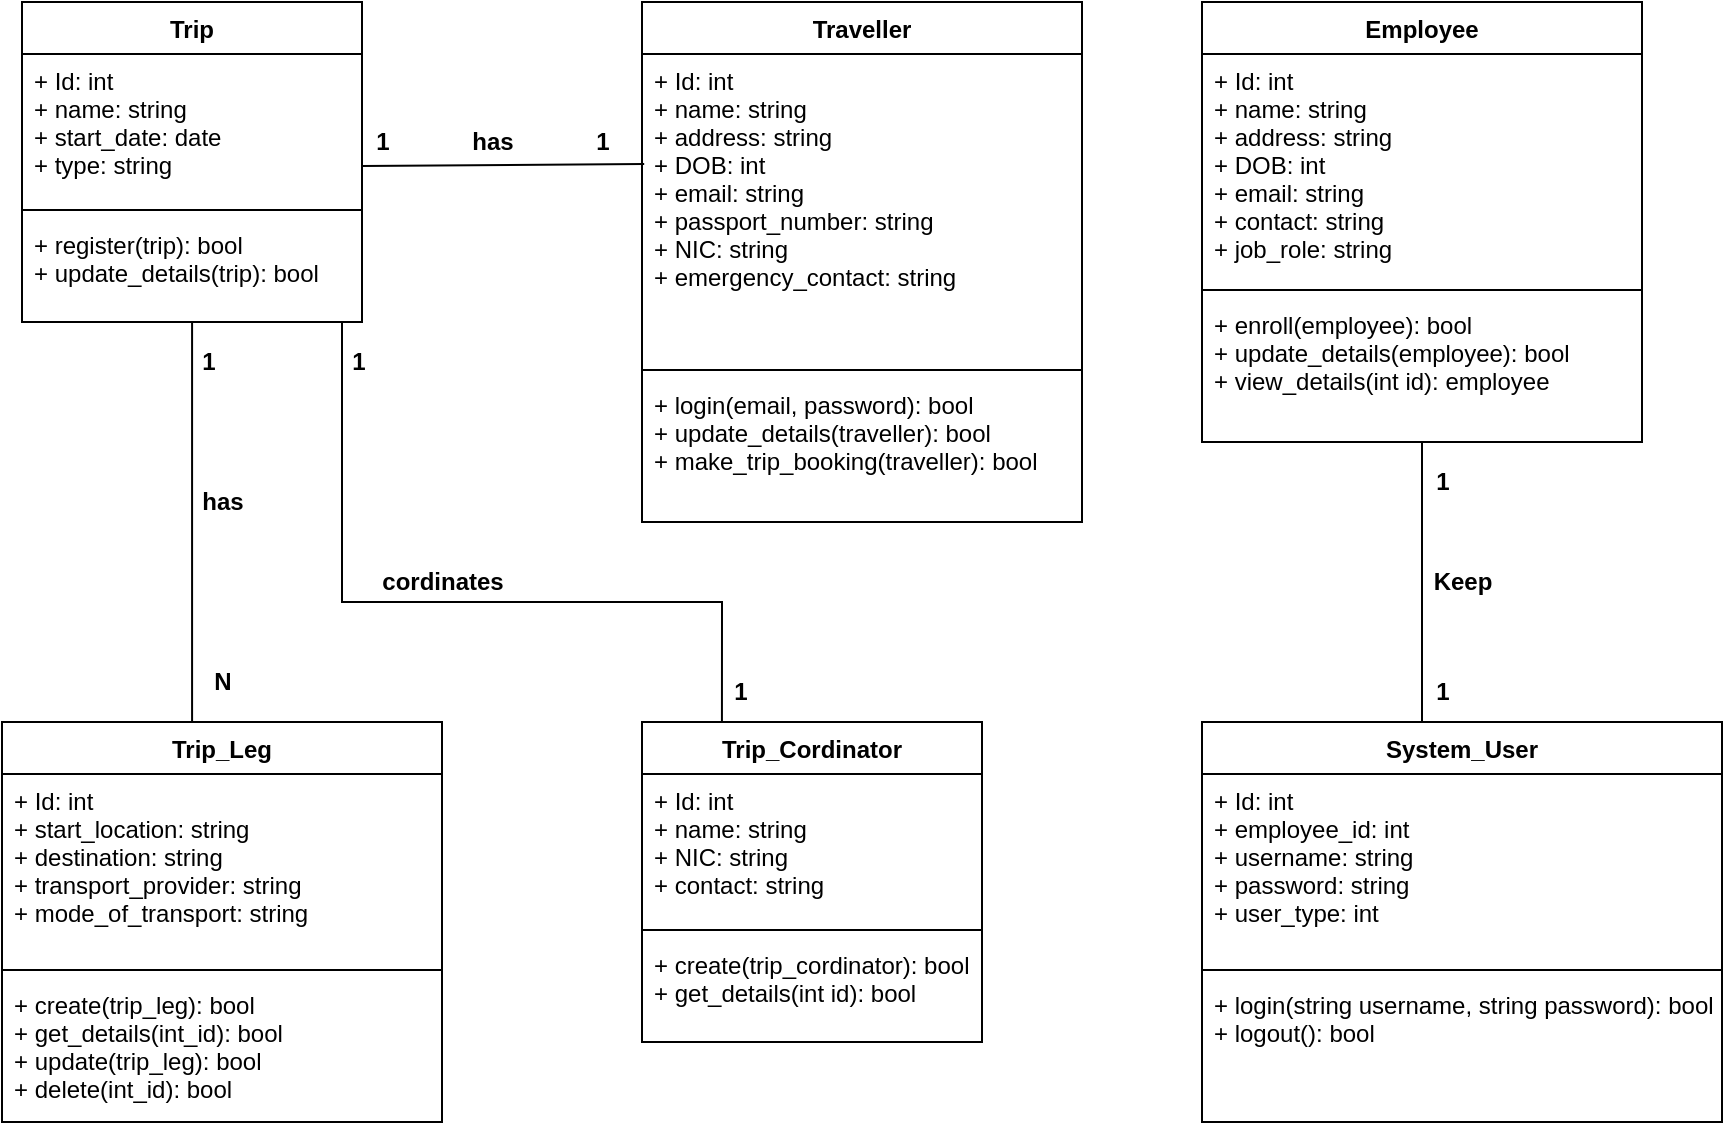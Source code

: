 <mxfile version="18.1.3" type="device"><diagram id="C5RBs43oDa-KdzZeNtuy" name="Page-1"><mxGraphModel dx="1108" dy="482" grid="1" gridSize="10" guides="1" tooltips="1" connect="1" arrows="1" fold="1" page="1" pageScale="1" pageWidth="827" pageHeight="1169" math="0" shadow="0"><root><mxCell id="WIyWlLk6GJQsqaUBKTNV-0"/><mxCell id="WIyWlLk6GJQsqaUBKTNV-1" parent="WIyWlLk6GJQsqaUBKTNV-0"/><mxCell id="Ee_OAtwkI5qElER5BtPY-29" style="edgeStyle=orthogonalEdgeStyle;rounded=0;orthogonalLoop=1;jettySize=auto;html=1;entryX=0.432;entryY=0.05;entryDx=0;entryDy=0;entryPerimeter=0;" edge="1" parent="WIyWlLk6GJQsqaUBKTNV-1" source="Ee_OAtwkI5qElER5BtPY-0" target="Ee_OAtwkI5qElER5BtPY-8"><mxGeometry relative="1" as="geometry"/></mxCell><mxCell id="Ee_OAtwkI5qElER5BtPY-33" style="edgeStyle=orthogonalEdgeStyle;rounded=0;orthogonalLoop=1;jettySize=auto;html=1;entryX=0.235;entryY=0.125;entryDx=0;entryDy=0;entryPerimeter=0;" edge="1" parent="WIyWlLk6GJQsqaUBKTNV-1" source="Ee_OAtwkI5qElER5BtPY-0" target="Ee_OAtwkI5qElER5BtPY-24"><mxGeometry relative="1" as="geometry"><Array as="points"><mxPoint x="350" y="390"/><mxPoint x="540" y="390"/></Array></mxGeometry></mxCell><mxCell id="Ee_OAtwkI5qElER5BtPY-0" value="Trip" style="swimlane;fontStyle=1;align=center;verticalAlign=top;childLayout=stackLayout;horizontal=1;startSize=26;horizontalStack=0;resizeParent=1;resizeParentMax=0;resizeLast=0;collapsible=1;marginBottom=0;" vertex="1" parent="WIyWlLk6GJQsqaUBKTNV-1"><mxGeometry x="190" y="90" width="170" height="160" as="geometry"/></mxCell><mxCell id="Ee_OAtwkI5qElER5BtPY-1" value="+ Id: int&#10;+ name: string&#10;+ start_date: date&#10;+ type: string" style="text;strokeColor=none;fillColor=none;align=left;verticalAlign=top;spacingLeft=4;spacingRight=4;overflow=hidden;rotatable=0;points=[[0,0.5],[1,0.5]];portConstraint=eastwest;" vertex="1" parent="Ee_OAtwkI5qElER5BtPY-0"><mxGeometry y="26" width="170" height="74" as="geometry"/></mxCell><mxCell id="Ee_OAtwkI5qElER5BtPY-2" value="" style="line;strokeWidth=1;fillColor=none;align=left;verticalAlign=middle;spacingTop=-1;spacingLeft=3;spacingRight=3;rotatable=0;labelPosition=right;points=[];portConstraint=eastwest;" vertex="1" parent="Ee_OAtwkI5qElER5BtPY-0"><mxGeometry y="100" width="170" height="8" as="geometry"/></mxCell><mxCell id="Ee_OAtwkI5qElER5BtPY-3" value="+ register(trip): bool&#10;+ update_details(trip): bool" style="text;strokeColor=none;fillColor=none;align=left;verticalAlign=top;spacingLeft=4;spacingRight=4;overflow=hidden;rotatable=0;points=[[0,0.5],[1,0.5]];portConstraint=eastwest;" vertex="1" parent="Ee_OAtwkI5qElER5BtPY-0"><mxGeometry y="108" width="170" height="52" as="geometry"/></mxCell><mxCell id="Ee_OAtwkI5qElER5BtPY-8" value="Trip_Leg" style="swimlane;fontStyle=1;align=center;verticalAlign=top;childLayout=stackLayout;horizontal=1;startSize=26;horizontalStack=0;resizeParent=1;resizeParentMax=0;resizeLast=0;collapsible=1;marginBottom=0;" vertex="1" parent="WIyWlLk6GJQsqaUBKTNV-1"><mxGeometry x="180" y="450" width="220" height="200" as="geometry"/></mxCell><mxCell id="Ee_OAtwkI5qElER5BtPY-9" value="+ Id: int&#10;+ start_location: string&#10;+ destination: string&#10;+ transport_provider: string&#10;+ mode_of_transport: string&#10;" style="text;strokeColor=none;fillColor=none;align=left;verticalAlign=top;spacingLeft=4;spacingRight=4;overflow=hidden;rotatable=0;points=[[0,0.5],[1,0.5]];portConstraint=eastwest;" vertex="1" parent="Ee_OAtwkI5qElER5BtPY-8"><mxGeometry y="26" width="220" height="94" as="geometry"/></mxCell><mxCell id="Ee_OAtwkI5qElER5BtPY-10" value="" style="line;strokeWidth=1;fillColor=none;align=left;verticalAlign=middle;spacingTop=-1;spacingLeft=3;spacingRight=3;rotatable=0;labelPosition=right;points=[];portConstraint=eastwest;" vertex="1" parent="Ee_OAtwkI5qElER5BtPY-8"><mxGeometry y="120" width="220" height="8" as="geometry"/></mxCell><mxCell id="Ee_OAtwkI5qElER5BtPY-11" value="+ create(trip_leg): bool&#10;+ get_details(int_id): bool&#10;+ update(trip_leg): bool&#10;+ delete(int_id): bool" style="text;strokeColor=none;fillColor=none;align=left;verticalAlign=top;spacingLeft=4;spacingRight=4;overflow=hidden;rotatable=0;points=[[0,0.5],[1,0.5]];portConstraint=eastwest;" vertex="1" parent="Ee_OAtwkI5qElER5BtPY-8"><mxGeometry y="128" width="220" height="72" as="geometry"/></mxCell><mxCell id="Ee_OAtwkI5qElER5BtPY-16" value="Employee" style="swimlane;fontStyle=1;align=center;verticalAlign=top;childLayout=stackLayout;horizontal=1;startSize=26;horizontalStack=0;resizeParent=1;resizeParentMax=0;resizeLast=0;collapsible=1;marginBottom=0;" vertex="1" parent="WIyWlLk6GJQsqaUBKTNV-1"><mxGeometry x="780" y="90" width="220" height="220" as="geometry"/></mxCell><mxCell id="Ee_OAtwkI5qElER5BtPY-17" value="+ Id: int&#10;+ name: string&#10;+ address: string&#10;+ DOB: int&#10;+ email: string&#10;+ contact: string&#10;+ job_role: string&#10;" style="text;strokeColor=none;fillColor=none;align=left;verticalAlign=top;spacingLeft=4;spacingRight=4;overflow=hidden;rotatable=0;points=[[0,0.5],[1,0.5]];portConstraint=eastwest;" vertex="1" parent="Ee_OAtwkI5qElER5BtPY-16"><mxGeometry y="26" width="220" height="114" as="geometry"/></mxCell><mxCell id="Ee_OAtwkI5qElER5BtPY-18" value="" style="line;strokeWidth=1;fillColor=none;align=left;verticalAlign=middle;spacingTop=-1;spacingLeft=3;spacingRight=3;rotatable=0;labelPosition=right;points=[];portConstraint=eastwest;" vertex="1" parent="Ee_OAtwkI5qElER5BtPY-16"><mxGeometry y="140" width="220" height="8" as="geometry"/></mxCell><mxCell id="Ee_OAtwkI5qElER5BtPY-19" value="+ enroll(employee): bool&#10;+ update_details(employee): bool&#10;+ view_details(int id): employee" style="text;strokeColor=none;fillColor=none;align=left;verticalAlign=top;spacingLeft=4;spacingRight=4;overflow=hidden;rotatable=0;points=[[0,0.5],[1,0.5]];portConstraint=eastwest;" vertex="1" parent="Ee_OAtwkI5qElER5BtPY-16"><mxGeometry y="148" width="220" height="72" as="geometry"/></mxCell><mxCell id="Ee_OAtwkI5qElER5BtPY-4" value="Traveller" style="swimlane;fontStyle=1;align=center;verticalAlign=top;childLayout=stackLayout;horizontal=1;startSize=26;horizontalStack=0;resizeParent=1;resizeParentMax=0;resizeLast=0;collapsible=1;marginBottom=0;" vertex="1" parent="WIyWlLk6GJQsqaUBKTNV-1"><mxGeometry x="500" y="90" width="220" height="260" as="geometry"/></mxCell><mxCell id="Ee_OAtwkI5qElER5BtPY-5" value="+ Id: int&#10;+ name: string&#10;+ address: string&#10;+ DOB: int&#10;+ email: string&#10;+ passport_number: string&#10;+ NIC: string&#10;+ emergency_contact: string" style="text;strokeColor=none;fillColor=none;align=left;verticalAlign=top;spacingLeft=4;spacingRight=4;overflow=hidden;rotatable=0;points=[[0,0.5],[1,0.5]];portConstraint=eastwest;" vertex="1" parent="Ee_OAtwkI5qElER5BtPY-4"><mxGeometry y="26" width="220" height="154" as="geometry"/></mxCell><mxCell id="Ee_OAtwkI5qElER5BtPY-6" value="" style="line;strokeWidth=1;fillColor=none;align=left;verticalAlign=middle;spacingTop=-1;spacingLeft=3;spacingRight=3;rotatable=0;labelPosition=right;points=[];portConstraint=eastwest;" vertex="1" parent="Ee_OAtwkI5qElER5BtPY-4"><mxGeometry y="180" width="220" height="8" as="geometry"/></mxCell><mxCell id="Ee_OAtwkI5qElER5BtPY-7" value="+ login(email, password): bool&#10;+ update_details(traveller): bool&#10;+ make_trip_booking(traveller): bool" style="text;strokeColor=none;fillColor=none;align=left;verticalAlign=top;spacingLeft=4;spacingRight=4;overflow=hidden;rotatable=0;points=[[0,0.5],[1,0.5]];portConstraint=eastwest;" vertex="1" parent="Ee_OAtwkI5qElER5BtPY-4"><mxGeometry y="188" width="220" height="72" as="geometry"/></mxCell><mxCell id="Ee_OAtwkI5qElER5BtPY-24" value="Trip_Cordinator" style="swimlane;fontStyle=1;align=center;verticalAlign=top;childLayout=stackLayout;horizontal=1;startSize=26;horizontalStack=0;resizeParent=1;resizeParentMax=0;resizeLast=0;collapsible=1;marginBottom=0;" vertex="1" parent="WIyWlLk6GJQsqaUBKTNV-1"><mxGeometry x="500" y="450" width="170" height="160" as="geometry"/></mxCell><mxCell id="Ee_OAtwkI5qElER5BtPY-25" value="+ Id: int&#10;+ name: string&#10;+ NIC: string&#10;+ contact: string" style="text;strokeColor=none;fillColor=none;align=left;verticalAlign=top;spacingLeft=4;spacingRight=4;overflow=hidden;rotatable=0;points=[[0,0.5],[1,0.5]];portConstraint=eastwest;" vertex="1" parent="Ee_OAtwkI5qElER5BtPY-24"><mxGeometry y="26" width="170" height="74" as="geometry"/></mxCell><mxCell id="Ee_OAtwkI5qElER5BtPY-26" value="" style="line;strokeWidth=1;fillColor=none;align=left;verticalAlign=middle;spacingTop=-1;spacingLeft=3;spacingRight=3;rotatable=0;labelPosition=right;points=[];portConstraint=eastwest;" vertex="1" parent="Ee_OAtwkI5qElER5BtPY-24"><mxGeometry y="100" width="170" height="8" as="geometry"/></mxCell><mxCell id="Ee_OAtwkI5qElER5BtPY-27" value="+ create(trip_cordinator): bool&#10;+ get_details(int id): bool" style="text;strokeColor=none;fillColor=none;align=left;verticalAlign=top;spacingLeft=4;spacingRight=4;overflow=hidden;rotatable=0;points=[[0,0.5],[1,0.5]];portConstraint=eastwest;" vertex="1" parent="Ee_OAtwkI5qElER5BtPY-24"><mxGeometry y="108" width="170" height="52" as="geometry"/></mxCell><mxCell id="Ee_OAtwkI5qElER5BtPY-30" value="1" style="text;html=1;align=center;verticalAlign=middle;resizable=0;points=[];autosize=1;strokeColor=none;fillColor=none;fontStyle=1" vertex="1" parent="WIyWlLk6GJQsqaUBKTNV-1"><mxGeometry x="273" y="260" width="20" height="20" as="geometry"/></mxCell><mxCell id="Ee_OAtwkI5qElER5BtPY-31" value="has" style="text;html=1;align=center;verticalAlign=middle;resizable=0;points=[];autosize=1;strokeColor=none;fillColor=none;fontStyle=1" vertex="1" parent="WIyWlLk6GJQsqaUBKTNV-1"><mxGeometry x="270" y="330" width="40" height="20" as="geometry"/></mxCell><mxCell id="Ee_OAtwkI5qElER5BtPY-32" value="N" style="text;html=1;align=center;verticalAlign=middle;resizable=0;points=[];autosize=1;strokeColor=none;fillColor=none;fontStyle=1" vertex="1" parent="WIyWlLk6GJQsqaUBKTNV-1"><mxGeometry x="280" y="420" width="20" height="20" as="geometry"/></mxCell><mxCell id="Ee_OAtwkI5qElER5BtPY-34" value="1" style="text;html=1;align=center;verticalAlign=middle;resizable=0;points=[];autosize=1;strokeColor=none;fillColor=none;fontStyle=1" vertex="1" parent="WIyWlLk6GJQsqaUBKTNV-1"><mxGeometry x="348" y="260" width="20" height="20" as="geometry"/></mxCell><mxCell id="Ee_OAtwkI5qElER5BtPY-35" value="1" style="text;html=1;align=center;verticalAlign=middle;resizable=0;points=[];autosize=1;strokeColor=none;fillColor=none;fontStyle=1" vertex="1" parent="WIyWlLk6GJQsqaUBKTNV-1"><mxGeometry x="539" y="425" width="20" height="20" as="geometry"/></mxCell><mxCell id="Ee_OAtwkI5qElER5BtPY-36" value="cordinates" style="text;html=1;align=center;verticalAlign=middle;resizable=0;points=[];autosize=1;strokeColor=none;fillColor=none;fontStyle=1" vertex="1" parent="WIyWlLk6GJQsqaUBKTNV-1"><mxGeometry x="360" y="370" width="80" height="20" as="geometry"/></mxCell><mxCell id="Ee_OAtwkI5qElER5BtPY-40" value="1" style="text;html=1;align=center;verticalAlign=middle;resizable=0;points=[];autosize=1;strokeColor=none;fillColor=none;fontStyle=1" vertex="1" parent="WIyWlLk6GJQsqaUBKTNV-1"><mxGeometry x="470" y="150" width="20" height="20" as="geometry"/></mxCell><mxCell id="Ee_OAtwkI5qElER5BtPY-39" value="1" style="text;html=1;align=center;verticalAlign=middle;resizable=0;points=[];autosize=1;strokeColor=none;fillColor=none;fontStyle=1" vertex="1" parent="WIyWlLk6GJQsqaUBKTNV-1"><mxGeometry x="360" y="150" width="20" height="20" as="geometry"/></mxCell><mxCell id="Ee_OAtwkI5qElER5BtPY-41" value="has" style="text;html=1;align=center;verticalAlign=middle;resizable=0;points=[];autosize=1;strokeColor=none;fillColor=none;fontStyle=1" vertex="1" parent="WIyWlLk6GJQsqaUBKTNV-1"><mxGeometry x="405" y="150" width="40" height="20" as="geometry"/></mxCell><mxCell id="Ee_OAtwkI5qElER5BtPY-47" style="edgeStyle=orthogonalEdgeStyle;rounded=0;orthogonalLoop=1;jettySize=auto;html=1;" edge="1" parent="WIyWlLk6GJQsqaUBKTNV-1"><mxGeometry relative="1" as="geometry"><mxPoint x="890" y="310" as="sourcePoint"/><mxPoint x="890" y="460" as="targetPoint"/></mxGeometry></mxCell><mxCell id="Ee_OAtwkI5qElER5BtPY-12" value="System_User" style="swimlane;fontStyle=1;align=center;verticalAlign=top;childLayout=stackLayout;horizontal=1;startSize=26;horizontalStack=0;resizeParent=1;resizeParentMax=0;resizeLast=0;collapsible=1;marginBottom=0;" vertex="1" parent="WIyWlLk6GJQsqaUBKTNV-1"><mxGeometry x="780" y="450" width="260" height="200" as="geometry"/></mxCell><mxCell id="Ee_OAtwkI5qElER5BtPY-13" value="+ Id: int&#10;+ employee_id: int&#10;+ username: string&#10;+ password: string&#10;+ user_type: int&#10;" style="text;strokeColor=none;fillColor=none;align=left;verticalAlign=top;spacingLeft=4;spacingRight=4;overflow=hidden;rotatable=0;points=[[0,0.5],[1,0.5]];portConstraint=eastwest;" vertex="1" parent="Ee_OAtwkI5qElER5BtPY-12"><mxGeometry y="26" width="260" height="94" as="geometry"/></mxCell><mxCell id="Ee_OAtwkI5qElER5BtPY-14" value="" style="line;strokeWidth=1;fillColor=none;align=left;verticalAlign=middle;spacingTop=-1;spacingLeft=3;spacingRight=3;rotatable=0;labelPosition=right;points=[];portConstraint=eastwest;" vertex="1" parent="Ee_OAtwkI5qElER5BtPY-12"><mxGeometry y="120" width="260" height="8" as="geometry"/></mxCell><mxCell id="Ee_OAtwkI5qElER5BtPY-15" value="+ login(string username, string password): bool&#10;+ logout(): bool&#10;" style="text;strokeColor=none;fillColor=none;align=left;verticalAlign=top;spacingLeft=4;spacingRight=4;overflow=hidden;rotatable=0;points=[[0,0.5],[1,0.5]];portConstraint=eastwest;" vertex="1" parent="Ee_OAtwkI5qElER5BtPY-12"><mxGeometry y="128" width="260" height="72" as="geometry"/></mxCell><mxCell id="Ee_OAtwkI5qElER5BtPY-48" value="1" style="text;html=1;align=center;verticalAlign=middle;resizable=0;points=[];autosize=1;strokeColor=none;fillColor=none;fontStyle=1" vertex="1" parent="WIyWlLk6GJQsqaUBKTNV-1"><mxGeometry x="890" y="320" width="20" height="20" as="geometry"/></mxCell><mxCell id="Ee_OAtwkI5qElER5BtPY-49" value="1" style="text;html=1;align=center;verticalAlign=middle;resizable=0;points=[];autosize=1;strokeColor=none;fillColor=none;fontStyle=1" vertex="1" parent="WIyWlLk6GJQsqaUBKTNV-1"><mxGeometry x="890" y="425" width="20" height="20" as="geometry"/></mxCell><mxCell id="Ee_OAtwkI5qElER5BtPY-50" value="Keep" style="text;html=1;align=center;verticalAlign=middle;resizable=0;points=[];autosize=1;strokeColor=none;fillColor=none;fontStyle=1" vertex="1" parent="WIyWlLk6GJQsqaUBKTNV-1"><mxGeometry x="890" y="370" width="40" height="20" as="geometry"/></mxCell><mxCell id="Ee_OAtwkI5qElER5BtPY-55" value="" style="endArrow=none;html=1;rounded=0;exitX=1;exitY=0.5;exitDx=0;exitDy=0;entryX=0.005;entryY=0.234;entryDx=0;entryDy=0;entryPerimeter=0;" edge="1" parent="WIyWlLk6GJQsqaUBKTNV-1"><mxGeometry width="50" height="50" relative="1" as="geometry"><mxPoint x="360" y="172" as="sourcePoint"/><mxPoint x="501.1" y="171.036" as="targetPoint"/></mxGeometry></mxCell></root></mxGraphModel></diagram></mxfile>